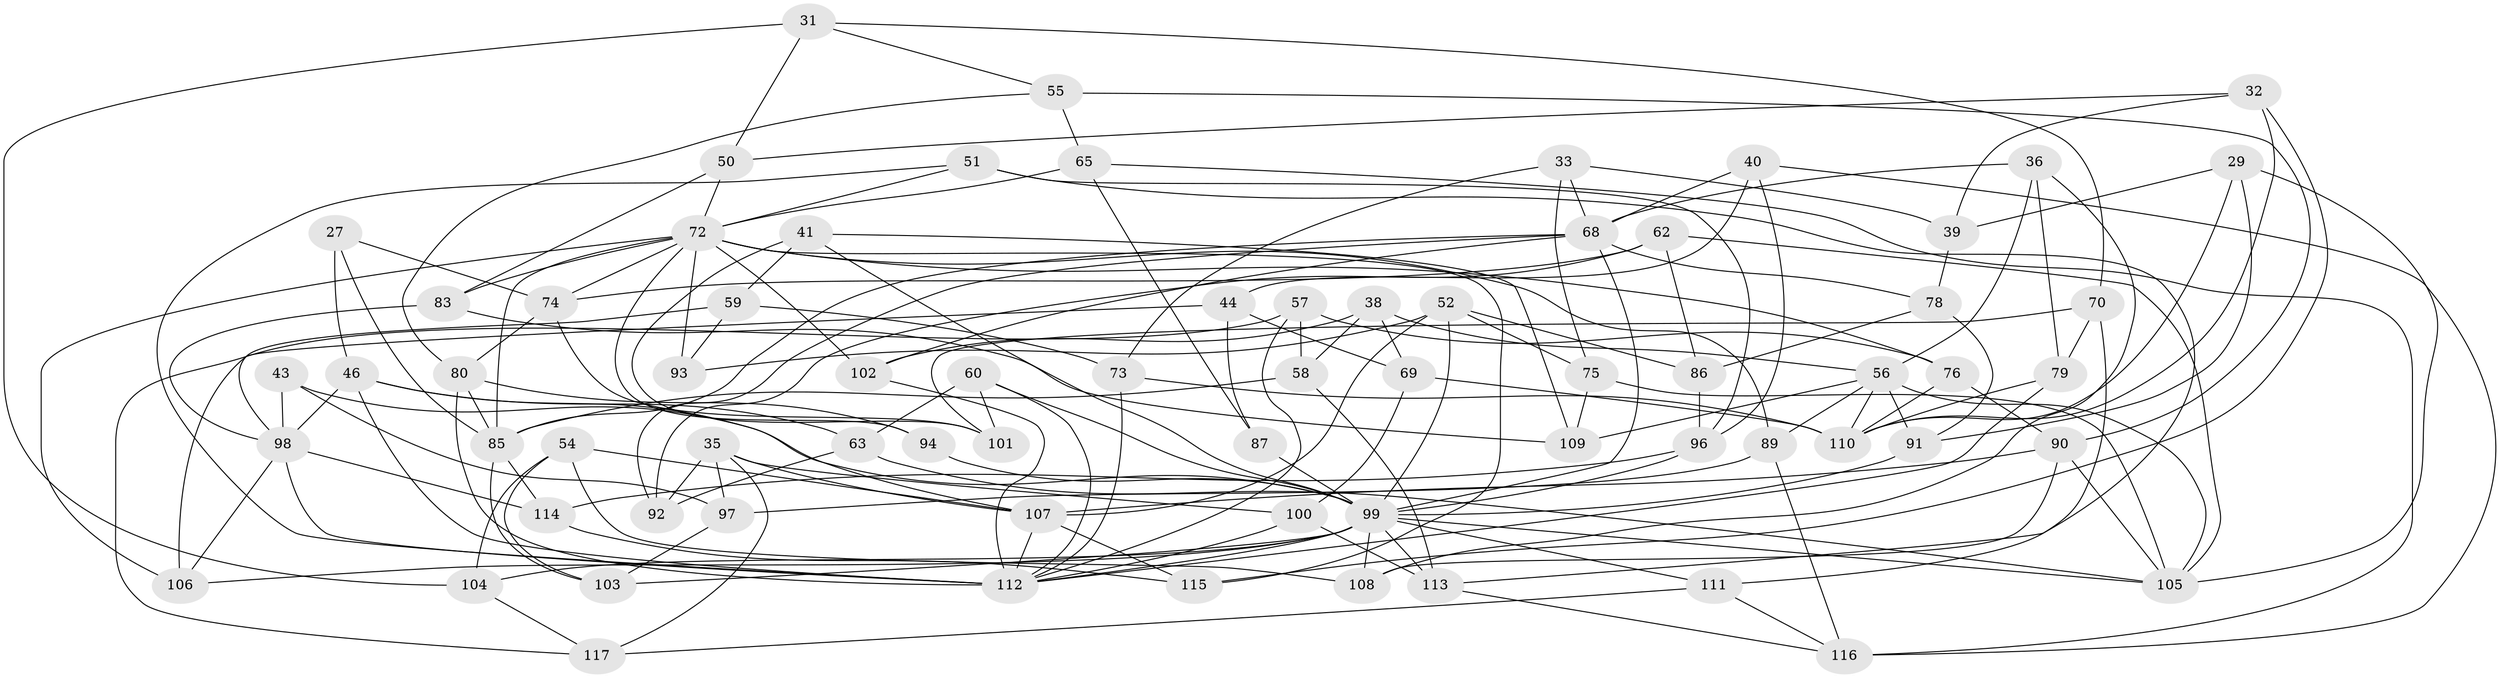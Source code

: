 // original degree distribution, {4: 1.0}
// Generated by graph-tools (version 1.1) at 2025/01/03/04/25 22:01:24]
// undirected, 70 vertices, 168 edges
graph export_dot {
graph [start="1"]
  node [color=gray90,style=filled];
  27;
  29;
  31;
  32;
  33;
  35 [super="+30"];
  36;
  38;
  39;
  40;
  41;
  43;
  44;
  46 [super="+23"];
  50;
  51;
  52 [super="+34"];
  54;
  55;
  56 [super="+4+13"];
  57;
  58;
  59;
  60;
  62;
  63;
  65;
  68 [super="+9+26"];
  69;
  70;
  72 [super="+28+47+67"];
  73;
  74 [super="+20"];
  75;
  76;
  78;
  79;
  80 [super="+49+66"];
  83;
  85 [super="+17+77"];
  86;
  87;
  89;
  90 [super="+37"];
  91;
  92;
  93;
  94;
  96 [super="+95"];
  97;
  98 [super="+11+42"];
  99 [super="+25+88+81"];
  100;
  101;
  102;
  103;
  104;
  105 [super="+7+53"];
  106;
  107 [super="+22+71"];
  108;
  109;
  110 [super="+24"];
  111;
  112 [super="+6+84+15+21+45"];
  113 [super="+48"];
  114;
  115;
  116 [super="+82"];
  117;
  27 -- 74 [weight=2];
  27 -- 46;
  27 -- 85;
  29 -- 91;
  29 -- 39;
  29 -- 105;
  29 -- 110;
  31 -- 50;
  31 -- 70;
  31 -- 55;
  31 -- 104;
  32 -- 115;
  32 -- 39;
  32 -- 50;
  32 -- 110;
  33 -- 39;
  33 -- 73;
  33 -- 75;
  33 -- 68;
  35 -- 97;
  35 -- 92;
  35 -- 107 [weight=2];
  35 -- 100;
  35 -- 117;
  36 -- 79;
  36 -- 108;
  36 -- 56;
  36 -- 68;
  38 -- 69;
  38 -- 102;
  38 -- 56;
  38 -- 58;
  39 -- 78;
  40 -- 96;
  40 -- 44;
  40 -- 68;
  40 -- 116;
  41 -- 99;
  41 -- 109;
  41 -- 101;
  41 -- 59;
  43 -- 97;
  43 -- 99 [weight=2];
  43 -- 98;
  44 -- 106;
  44 -- 69;
  44 -- 87;
  46 -- 63;
  46 -- 112;
  46 -- 98 [weight=2];
  46 -- 107;
  50 -- 83;
  50 -- 72;
  51 -- 112;
  51 -- 113;
  51 -- 96;
  51 -- 72;
  52 -- 86;
  52 -- 93;
  52 -- 75;
  52 -- 99 [weight=2];
  52 -- 107;
  54 -- 108;
  54 -- 103;
  54 -- 107;
  54 -- 104;
  55 -- 90;
  55 -- 65;
  55 -- 80;
  56 -- 110 [weight=2];
  56 -- 105;
  56 -- 91;
  56 -- 89;
  56 -- 109;
  57 -- 76;
  57 -- 117;
  57 -- 58;
  57 -- 112;
  58 -- 113;
  58 -- 85;
  59 -- 93;
  59 -- 98;
  59 -- 73;
  60 -- 101;
  60 -- 63;
  60 -- 112;
  60 -- 99;
  62 -- 86;
  62 -- 92;
  62 -- 74;
  62 -- 105;
  63 -- 92;
  63 -- 105;
  65 -- 116;
  65 -- 87;
  65 -- 72;
  68 -- 102;
  68 -- 85 [weight=3];
  68 -- 92;
  68 -- 78;
  68 -- 99;
  69 -- 100;
  69 -- 110;
  70 -- 101;
  70 -- 79;
  70 -- 111;
  72 -- 93 [weight=2];
  72 -- 76;
  72 -- 106;
  72 -- 83;
  72 -- 115;
  72 -- 102;
  72 -- 74;
  72 -- 85;
  72 -- 89;
  72 -- 94;
  73 -- 110;
  73 -- 112;
  74 -- 101;
  74 -- 80;
  75 -- 109;
  75 -- 105;
  76 -- 110;
  76 -- 90;
  78 -- 91;
  78 -- 86;
  79 -- 110;
  79 -- 112;
  80 -- 94;
  80 -- 112 [weight=3];
  80 -- 85 [weight=2];
  83 -- 109;
  83 -- 98;
  85 -- 103;
  85 -- 114;
  86 -- 96;
  87 -- 99 [weight=2];
  89 -- 97;
  89 -- 116;
  90 -- 108;
  90 -- 105 [weight=2];
  90 -- 107;
  91 -- 99;
  94 -- 99 [weight=2];
  96 -- 99 [weight=2];
  96 -- 114;
  97 -- 103;
  98 -- 114;
  98 -- 106;
  98 -- 112;
  99 -- 104;
  99 -- 103;
  99 -- 108;
  99 -- 112;
  99 -- 113 [weight=3];
  99 -- 105;
  99 -- 106;
  99 -- 111;
  100 -- 113;
  100 -- 112;
  102 -- 112;
  104 -- 117;
  107 -- 115;
  107 -- 112;
  111 -- 117;
  111 -- 116;
  113 -- 116 [weight=2];
  114 -- 115;
}
